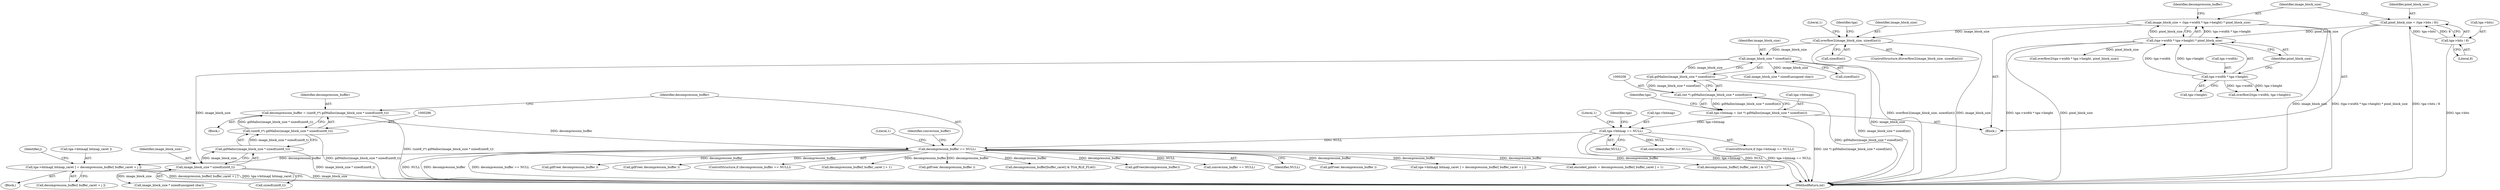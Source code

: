 digraph "0_libgd_3c2b605d72e8b080dace1d98a6e50b46c1d12186@array" {
"1000428" [label="(Call,tga->bitmap[ bitmap_caret ] = decompression_buffer[ buffer_caret + j ])"];
"1000293" [label="(Call,decompression_buffer == NULL)"];
"1000283" [label="(Call,decompression_buffer = (uint8_t*) gdMalloc(image_block_size * sizeof(uint8_t)))"];
"1000285" [label="(Call,(uint8_t*) gdMalloc(image_block_size * sizeof(uint8_t)))"];
"1000287" [label="(Call,gdMalloc(image_block_size * sizeof(uint8_t)))"];
"1000288" [label="(Call,image_block_size * sizeof(uint8_t))"];
"1000210" [label="(Call,image_block_size * sizeof(int))"];
"1000180" [label="(Call,overflow2(image_block_size, sizeof(int)))"];
"1000117" [label="(Call,image_block_size = (tga->width * tga->height) * pixel_block_size)"];
"1000119" [label="(Call,(tga->width * tga->height) * pixel_block_size)"];
"1000120" [label="(Call,tga->width * tga->height)"];
"1000109" [label="(Call,pixel_block_size = (tga->bits / 8))"];
"1000111" [label="(Call,tga->bits / 8)"];
"1000215" [label="(Call,tga->bitmap == NULL)"];
"1000203" [label="(Call,tga->bitmap = (int *) gdMalloc(image_block_size * sizeof(int)))"];
"1000207" [label="(Call,(int *) gdMalloc(image_block_size * sizeof(int)))"];
"1000209" [label="(Call,gdMalloc(image_block_size * sizeof(int)))"];
"1000212" [label="(Call,sizeof(int))"];
"1000118" [label="(Identifier,image_block_size)"];
"1000204" [label="(Call,tga->bitmap)"];
"1000209" [label="(Call,gdMalloc(image_block_size * sizeof(int)))"];
"1000119" [label="(Call,(tga->width * tga->height) * pixel_block_size)"];
"1000285" [label="(Call,(uint8_t*) gdMalloc(image_block_size * sizeof(uint8_t)))"];
"1000127" [label="(Identifier,pixel_block_size)"];
"1000115" [label="(Literal,8)"];
"1000120" [label="(Call,tga->width * tga->height)"];
"1000331" [label="(Call,gdFree(decompression_buffer))"];
"1000305" [label="(Call,image_block_size * sizeof(unsigned char))"];
"1000234" [label="(Call,image_block_size * sizeof(unsigned char))"];
"1000117" [label="(Call,image_block_size = (tga->width * tga->height) * pixel_block_size)"];
"1000112" [label="(Call,tga->bits)"];
"1000211" [label="(Identifier,image_block_size)"];
"1000299" [label="(Literal,1)"];
"1000187" [label="(Literal,1)"];
"1000288" [label="(Call,image_block_size * sizeof(uint8_t))"];
"1000290" [label="(Call,sizeof(uint8_t))"];
"1000182" [label="(Call,sizeof(int))"];
"1000225" [label="(Identifier,tga)"];
"1000294" [label="(Identifier,decompression_buffer)"];
"1000310" [label="(Call,conversion_buffer == NULL)"];
"1000284" [label="(Identifier,decompression_buffer)"];
"1000427" [label="(Block,)"];
"1000287" [label="(Call,gdMalloc(image_block_size * sizeof(uint8_t)))"];
"1000468" [label="(Call,gdFree( decompression_buffer ))"];
"1000498" [label="(Call,tga->bitmap[ bitmap_caret ] = decompression_buffer[ buffer_caret + j ])"];
"1000130" [label="(Identifier,decompression_buffer)"];
"1000444" [label="(Call,encoded_pixels = decompression_buffer[ buffer_caret ] + 1)"];
"1000166" [label="(Call,overflow2(tga->width * tga->height, pixel_block_size))"];
"1000110" [label="(Identifier,pixel_block_size)"];
"1000203" [label="(Call,tga->bitmap = (int *) gdMalloc(image_block_size * sizeof(int)))"];
"1000192" [label="(Identifier,tga)"];
"1000215" [label="(Call,tga->bitmap == NULL)"];
"1000179" [label="(ControlStructure,if(overflow2(image_block_size, sizeof(int))))"];
"1000181" [label="(Identifier,image_block_size)"];
"1000375" [label="(Call,decompression_buffer[ buffer_caret ] & 127)"];
"1000124" [label="(Call,tga->height)"];
"1000214" [label="(ControlStructure,if (tga->bitmap == NULL))"];
"1000154" [label="(Call,overflow2(tga->width, tga->height))"];
"1000295" [label="(Identifier,NULL)"];
"1000289" [label="(Identifier,image_block_size)"];
"1000216" [label="(Call,tga->bitmap)"];
"1000434" [label="(Call,decompression_buffer[ buffer_caret + j ])"];
"1000424" [label="(Identifier,j)"];
"1000107" [label="(Block,)"];
"1000316" [label="(Call,gdFree( decompression_buffer ))"];
"1000429" [label="(Call,tga->bitmap[ bitmap_caret ])"];
"1000207" [label="(Call,(int *) gdMalloc(image_block_size * sizeof(int)))"];
"1000180" [label="(Call,overflow2(image_block_size, sizeof(int)))"];
"1000227" [label="(Block,)"];
"1000217" [label="(Identifier,tga)"];
"1000111" [label="(Call,tga->bits / 8)"];
"1000512" [label="(Call,gdFree( decompression_buffer ))"];
"1000219" [label="(Identifier,NULL)"];
"1000292" [label="(ControlStructure,if (decompression_buffer == NULL))"];
"1000428" [label="(Call,tga->bitmap[ bitmap_caret ] = decompression_buffer[ buffer_caret + j ])"];
"1000519" [label="(MethodReturn,int)"];
"1000109" [label="(Call,pixel_block_size = (tga->bits / 8))"];
"1000446" [label="(Call,decompression_buffer[ buffer_caret ] + 1)"];
"1000283" [label="(Call,decompression_buffer = (uint8_t*) gdMalloc(image_block_size * sizeof(uint8_t)))"];
"1000398" [label="(Call,gdFree( decompression_buffer ))"];
"1000239" [label="(Call,conversion_buffer == NULL)"];
"1000121" [label="(Call,tga->width)"];
"1000301" [label="(Identifier,conversion_buffer)"];
"1000210" [label="(Call,image_block_size * sizeof(int))"];
"1000293" [label="(Call,decompression_buffer == NULL)"];
"1000365" [label="(Call,decompression_buffer[buffer_caret] & TGA_RLE_FLAG)"];
"1000222" [label="(Literal,1)"];
"1000428" -> "1000427"  [label="AST: "];
"1000428" -> "1000434"  [label="CFG: "];
"1000429" -> "1000428"  [label="AST: "];
"1000434" -> "1000428"  [label="AST: "];
"1000424" -> "1000428"  [label="CFG: "];
"1000428" -> "1000519"  [label="DDG: decompression_buffer[ buffer_caret + j ]"];
"1000428" -> "1000519"  [label="DDG: tga->bitmap[ bitmap_caret ]"];
"1000293" -> "1000428"  [label="DDG: decompression_buffer"];
"1000293" -> "1000292"  [label="AST: "];
"1000293" -> "1000295"  [label="CFG: "];
"1000294" -> "1000293"  [label="AST: "];
"1000295" -> "1000293"  [label="AST: "];
"1000299" -> "1000293"  [label="CFG: "];
"1000301" -> "1000293"  [label="CFG: "];
"1000293" -> "1000519"  [label="DDG: decompression_buffer"];
"1000293" -> "1000519"  [label="DDG: decompression_buffer == NULL"];
"1000293" -> "1000519"  [label="DDG: NULL"];
"1000283" -> "1000293"  [label="DDG: decompression_buffer"];
"1000215" -> "1000293"  [label="DDG: NULL"];
"1000293" -> "1000310"  [label="DDG: NULL"];
"1000293" -> "1000316"  [label="DDG: decompression_buffer"];
"1000293" -> "1000331"  [label="DDG: decompression_buffer"];
"1000293" -> "1000365"  [label="DDG: decompression_buffer"];
"1000293" -> "1000375"  [label="DDG: decompression_buffer"];
"1000293" -> "1000398"  [label="DDG: decompression_buffer"];
"1000293" -> "1000444"  [label="DDG: decompression_buffer"];
"1000293" -> "1000446"  [label="DDG: decompression_buffer"];
"1000293" -> "1000468"  [label="DDG: decompression_buffer"];
"1000293" -> "1000498"  [label="DDG: decompression_buffer"];
"1000293" -> "1000512"  [label="DDG: decompression_buffer"];
"1000283" -> "1000227"  [label="AST: "];
"1000283" -> "1000285"  [label="CFG: "];
"1000284" -> "1000283"  [label="AST: "];
"1000285" -> "1000283"  [label="AST: "];
"1000294" -> "1000283"  [label="CFG: "];
"1000283" -> "1000519"  [label="DDG: (uint8_t*) gdMalloc(image_block_size * sizeof(uint8_t))"];
"1000285" -> "1000283"  [label="DDG: gdMalloc(image_block_size * sizeof(uint8_t))"];
"1000285" -> "1000287"  [label="CFG: "];
"1000286" -> "1000285"  [label="AST: "];
"1000287" -> "1000285"  [label="AST: "];
"1000285" -> "1000519"  [label="DDG: gdMalloc(image_block_size * sizeof(uint8_t))"];
"1000287" -> "1000285"  [label="DDG: image_block_size * sizeof(uint8_t)"];
"1000287" -> "1000288"  [label="CFG: "];
"1000288" -> "1000287"  [label="AST: "];
"1000287" -> "1000519"  [label="DDG: image_block_size * sizeof(uint8_t)"];
"1000288" -> "1000287"  [label="DDG: image_block_size"];
"1000288" -> "1000290"  [label="CFG: "];
"1000289" -> "1000288"  [label="AST: "];
"1000290" -> "1000288"  [label="AST: "];
"1000288" -> "1000519"  [label="DDG: image_block_size"];
"1000210" -> "1000288"  [label="DDG: image_block_size"];
"1000288" -> "1000305"  [label="DDG: image_block_size"];
"1000210" -> "1000209"  [label="AST: "];
"1000210" -> "1000212"  [label="CFG: "];
"1000211" -> "1000210"  [label="AST: "];
"1000212" -> "1000210"  [label="AST: "];
"1000209" -> "1000210"  [label="CFG: "];
"1000210" -> "1000519"  [label="DDG: image_block_size"];
"1000210" -> "1000209"  [label="DDG: image_block_size"];
"1000180" -> "1000210"  [label="DDG: image_block_size"];
"1000210" -> "1000234"  [label="DDG: image_block_size"];
"1000180" -> "1000179"  [label="AST: "];
"1000180" -> "1000182"  [label="CFG: "];
"1000181" -> "1000180"  [label="AST: "];
"1000182" -> "1000180"  [label="AST: "];
"1000187" -> "1000180"  [label="CFG: "];
"1000192" -> "1000180"  [label="CFG: "];
"1000180" -> "1000519"  [label="DDG: image_block_size"];
"1000180" -> "1000519"  [label="DDG: overflow2(image_block_size, sizeof(int))"];
"1000117" -> "1000180"  [label="DDG: image_block_size"];
"1000117" -> "1000107"  [label="AST: "];
"1000117" -> "1000119"  [label="CFG: "];
"1000118" -> "1000117"  [label="AST: "];
"1000119" -> "1000117"  [label="AST: "];
"1000130" -> "1000117"  [label="CFG: "];
"1000117" -> "1000519"  [label="DDG: image_block_size"];
"1000117" -> "1000519"  [label="DDG: (tga->width * tga->height) * pixel_block_size"];
"1000119" -> "1000117"  [label="DDG: tga->width * tga->height"];
"1000119" -> "1000117"  [label="DDG: pixel_block_size"];
"1000119" -> "1000127"  [label="CFG: "];
"1000120" -> "1000119"  [label="AST: "];
"1000127" -> "1000119"  [label="AST: "];
"1000119" -> "1000519"  [label="DDG: pixel_block_size"];
"1000119" -> "1000519"  [label="DDG: tga->width * tga->height"];
"1000120" -> "1000119"  [label="DDG: tga->width"];
"1000120" -> "1000119"  [label="DDG: tga->height"];
"1000109" -> "1000119"  [label="DDG: pixel_block_size"];
"1000119" -> "1000166"  [label="DDG: pixel_block_size"];
"1000120" -> "1000124"  [label="CFG: "];
"1000121" -> "1000120"  [label="AST: "];
"1000124" -> "1000120"  [label="AST: "];
"1000127" -> "1000120"  [label="CFG: "];
"1000120" -> "1000154"  [label="DDG: tga->width"];
"1000120" -> "1000154"  [label="DDG: tga->height"];
"1000109" -> "1000107"  [label="AST: "];
"1000109" -> "1000111"  [label="CFG: "];
"1000110" -> "1000109"  [label="AST: "];
"1000111" -> "1000109"  [label="AST: "];
"1000118" -> "1000109"  [label="CFG: "];
"1000109" -> "1000519"  [label="DDG: tga->bits / 8"];
"1000111" -> "1000109"  [label="DDG: tga->bits"];
"1000111" -> "1000109"  [label="DDG: 8"];
"1000111" -> "1000115"  [label="CFG: "];
"1000112" -> "1000111"  [label="AST: "];
"1000115" -> "1000111"  [label="AST: "];
"1000111" -> "1000519"  [label="DDG: tga->bits"];
"1000215" -> "1000214"  [label="AST: "];
"1000215" -> "1000219"  [label="CFG: "];
"1000216" -> "1000215"  [label="AST: "];
"1000219" -> "1000215"  [label="AST: "];
"1000222" -> "1000215"  [label="CFG: "];
"1000225" -> "1000215"  [label="CFG: "];
"1000215" -> "1000519"  [label="DDG: tga->bitmap"];
"1000215" -> "1000519"  [label="DDG: NULL"];
"1000215" -> "1000519"  [label="DDG: tga->bitmap == NULL"];
"1000203" -> "1000215"  [label="DDG: tga->bitmap"];
"1000215" -> "1000239"  [label="DDG: NULL"];
"1000203" -> "1000107"  [label="AST: "];
"1000203" -> "1000207"  [label="CFG: "];
"1000204" -> "1000203"  [label="AST: "];
"1000207" -> "1000203"  [label="AST: "];
"1000217" -> "1000203"  [label="CFG: "];
"1000203" -> "1000519"  [label="DDG: (int *) gdMalloc(image_block_size * sizeof(int))"];
"1000207" -> "1000203"  [label="DDG: gdMalloc(image_block_size * sizeof(int))"];
"1000207" -> "1000209"  [label="CFG: "];
"1000208" -> "1000207"  [label="AST: "];
"1000209" -> "1000207"  [label="AST: "];
"1000207" -> "1000519"  [label="DDG: gdMalloc(image_block_size * sizeof(int))"];
"1000209" -> "1000207"  [label="DDG: image_block_size * sizeof(int)"];
"1000209" -> "1000519"  [label="DDG: image_block_size * sizeof(int)"];
}
